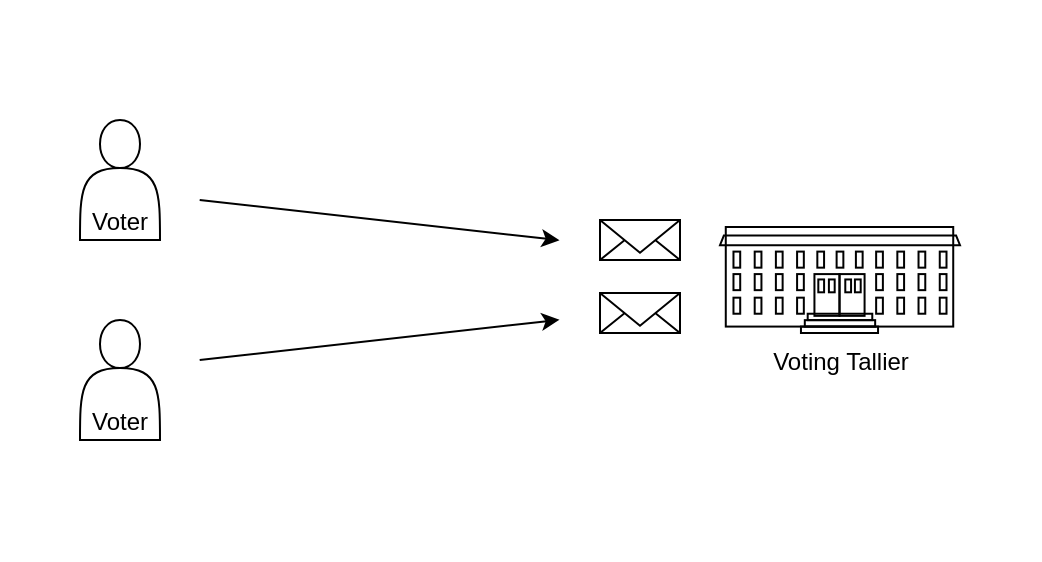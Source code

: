 <mxfile version="17.4.2" type="device"><diagram id="sNld3rZ4JpTNLqk1yw6c" name="Page-1"><mxGraphModel dx="1422" dy="977" grid="1" gridSize="10" guides="1" tooltips="1" connect="1" arrows="1" fold="1" page="1" pageScale="1" pageWidth="1169" pageHeight="827" math="0" shadow="0"><root><mxCell id="0"/><mxCell id="1" parent="0"/><mxCell id="ccJkG87Baom0M-yUKFi--1" value="" style="rounded=0;whiteSpace=wrap;html=1;fontColor=none;fillColor=none;strokeColor=none;" parent="1" vertex="1"><mxGeometry x="80" y="160" width="520" height="280" as="geometry"/></mxCell><mxCell id="AUIPKvOtoZbsu5eekdwB-1" value="Voter" style="shape=actor;whiteSpace=wrap;html=1;verticalAlign=bottom;fillColor=none;" parent="1" vertex="1"><mxGeometry x="120" y="220" width="40" height="60" as="geometry"/></mxCell><mxCell id="vQOTLiqjrXoiNnoGAuGd-1" value="Voting Tallier" style="shape=mxgraph.cisco.buildings.university;html=1;pointerEvents=1;dashed=0;fillColor=none;strokeColor=#000000;strokeWidth=1;verticalLabelPosition=bottom;verticalAlign=top;align=center;outlineConnect=0;" parent="1" vertex="1"><mxGeometry x="440" y="273.5" width="120" height="53" as="geometry"/></mxCell><mxCell id="vQOTLiqjrXoiNnoGAuGd-2" value="Voter" style="shape=actor;whiteSpace=wrap;html=1;verticalAlign=bottom;fillColor=none;" parent="1" vertex="1"><mxGeometry x="120" y="320" width="40" height="60" as="geometry"/></mxCell><mxCell id="vQOTLiqjrXoiNnoGAuGd-7" value="" style="html=1;verticalLabelPosition=bottom;align=center;labelBackgroundColor=#ffffff;verticalAlign=top;strokeWidth=1;strokeColor=#000000;shadow=0;dashed=0;shape=mxgraph.ios7.icons.mail;fillColor=none;" parent="1" vertex="1"><mxGeometry x="380" y="270" width="40" height="20" as="geometry"/></mxCell><mxCell id="vQOTLiqjrXoiNnoGAuGd-8" value="" style="html=1;verticalLabelPosition=bottom;align=center;labelBackgroundColor=#ffffff;verticalAlign=top;strokeWidth=1;strokeColor=#000000;shadow=0;dashed=0;shape=mxgraph.ios7.icons.mail;fillColor=none;" parent="1" vertex="1"><mxGeometry x="380" y="306.5" width="40" height="20" as="geometry"/></mxCell><mxCell id="eOEQ2xlBhP8avPnL-Vkg-1" value="" style="endArrow=classic;html=1;rounded=0;entryX=0.538;entryY=0.571;entryDx=0;entryDy=0;entryPerimeter=0;exitX=0.192;exitY=0.643;exitDx=0;exitDy=0;exitPerimeter=0;" edge="1" parent="1" source="ccJkG87Baom0M-yUKFi--1" target="ccJkG87Baom0M-yUKFi--1"><mxGeometry width="50" height="50" relative="1" as="geometry"><mxPoint x="220" y="410" as="sourcePoint"/><mxPoint x="270" y="360" as="targetPoint"/></mxGeometry></mxCell><mxCell id="eOEQ2xlBhP8avPnL-Vkg-2" value="" style="endArrow=classic;html=1;rounded=0;entryX=0.538;entryY=0.429;entryDx=0;entryDy=0;entryPerimeter=0;exitX=0.192;exitY=0.357;exitDx=0;exitDy=0;exitPerimeter=0;" edge="1" parent="1" source="ccJkG87Baom0M-yUKFi--1" target="ccJkG87Baom0M-yUKFi--1"><mxGeometry width="50" height="50" relative="1" as="geometry"><mxPoint x="189.84" y="369.92" as="sourcePoint"/><mxPoint x="369.76" y="329.88" as="targetPoint"/></mxGeometry></mxCell></root></mxGraphModel></diagram></mxfile>